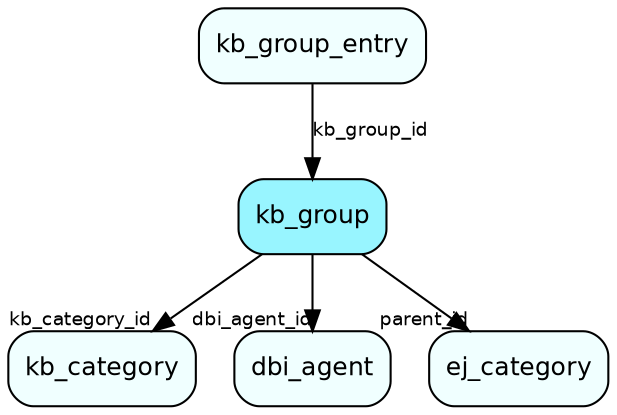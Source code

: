 digraph kb_group  {
node [shape = box style="rounded, filled" fontname = "Helvetica" fontsize = "12" ]
edge [fontname = "Helvetica" fontsize = "9"]

kb_group[fillcolor = "cadetblue1"]
kb_category[fillcolor = "azure1"]
dbi_agent[fillcolor = "azure1"]
ej_category[fillcolor = "azure1"]
kb_group_entry[fillcolor = "azure1"]
kb_group -> kb_category [headlabel = "kb_category_id"]
kb_group -> dbi_agent [headlabel = "dbi_agent_id"]
kb_group -> ej_category [headlabel = "parent_id"]
kb_group_entry -> kb_group [label = "kb_group_id"]
}

